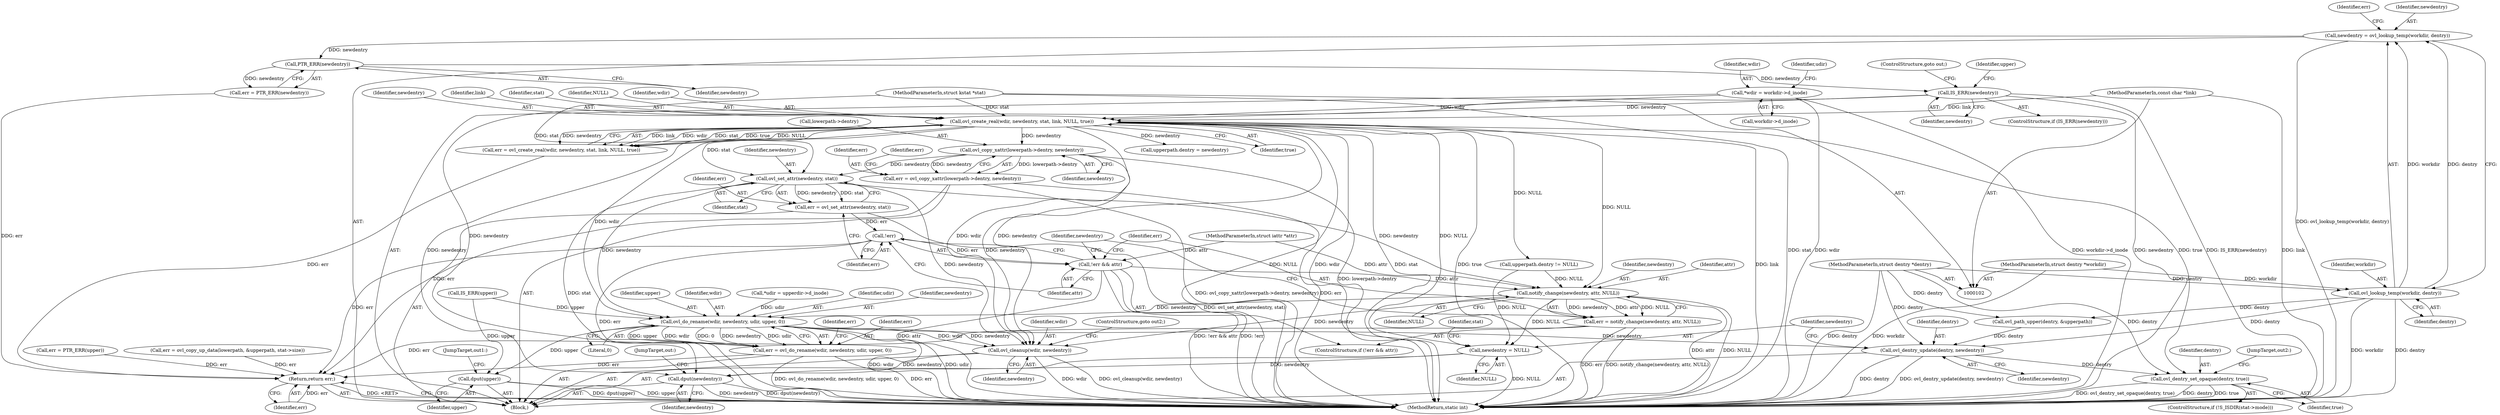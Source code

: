 digraph "0_linux_ab79efab0a0ba01a74df782eb7fa44b044dae8b5@API" {
"1000231" [label="(Call,ovl_copy_xattr(lowerpath->dentry, newdentry))"];
"1000180" [label="(Call,ovl_create_real(wdir, newdentry, stat, link, NULL, true))"];
"1000112" [label="(Call,*wdir = workdir->d_inode)"];
"1000148" [label="(Call,IS_ERR(newdentry))"];
"1000145" [label="(Call,PTR_ERR(newdentry))"];
"1000138" [label="(Call,newdentry = ovl_lookup_temp(workdir, dentry))"];
"1000140" [label="(Call,ovl_lookup_temp(workdir, dentry))"];
"1000103" [label="(MethodParameterIn,struct dentry *workdir)"];
"1000105" [label="(MethodParameterIn,struct dentry *dentry)"];
"1000107" [label="(MethodParameterIn,struct kstat *stat)"];
"1000109" [label="(MethodParameterIn,const char *link)"];
"1000229" [label="(Call,err = ovl_copy_xattr(lowerpath->dentry, newdentry))"];
"1000305" [label="(Return,return err;)"];
"1000248" [label="(Call,ovl_set_attr(newdentry, stat))"];
"1000246" [label="(Call,err = ovl_set_attr(newdentry, stat))"];
"1000253" [label="(Call,!err)"];
"1000252" [label="(Call,!err && attr)"];
"1000258" [label="(Call,notify_change(newdentry, attr, NULL))"];
"1000256" [label="(Call,err = notify_change(newdentry, attr, NULL))"];
"1000274" [label="(Call,ovl_do_rename(wdir, newdentry, udir, upper, 0))"];
"1000272" [label="(Call,err = ovl_do_rename(wdir, newdentry, udir, upper, 0))"];
"1000283" [label="(Call,ovl_dentry_update(dentry, newdentry))"];
"1000295" [label="(Call,ovl_dentry_set_opaque(dentry, true))"];
"1000299" [label="(Call,dput(upper))"];
"1000308" [label="(Call,ovl_cleanup(wdir, newdentry))"];
"1000302" [label="(Call,dput(newdentry))"];
"1000286" [label="(Call,newdentry = NULL)"];
"1000202" [label="(Call,ovl_path_upper(dentry, &upperpath))"];
"1000182" [label="(Identifier,newdentry)"];
"1000250" [label="(Identifier,stat)"];
"1000277" [label="(Identifier,udir)"];
"1000212" [label="(Call,upperpath.dentry = newdentry)"];
"1000113" [label="(Identifier,wdir)"];
"1000288" [label="(Identifier,NULL)"];
"1000112" [label="(Call,*wdir = workdir->d_inode)"];
"1000276" [label="(Identifier,newdentry)"];
"1000278" [label="(Identifier,upper)"];
"1000303" [label="(Identifier,newdentry)"];
"1000257" [label="(Identifier,err)"];
"1000152" [label="(Identifier,upper)"];
"1000308" [label="(Call,ovl_cleanup(wdir, newdentry))"];
"1000260" [label="(Identifier,attr)"];
"1000300" [label="(Identifier,upper)"];
"1000309" [label="(Identifier,wdir)"];
"1000253" [label="(Call,!err)"];
"1000165" [label="(Call,err = PTR_ERR(upper))"];
"1000105" [label="(MethodParameterIn,struct dentry *dentry)"];
"1000249" [label="(Identifier,newdentry)"];
"1000217" [label="(Call,err = ovl_copy_up_data(lowerpath, &upperpath, stat->size))"];
"1000143" [label="(Call,err = PTR_ERR(newdentry))"];
"1000114" [label="(Call,workdir->d_inode)"];
"1000108" [label="(MethodParameterIn,struct iattr *attr)"];
"1000285" [label="(Identifier,newdentry)"];
"1000170" [label="(Call,IS_ERR(upper))"];
"1000251" [label="(ControlStructure,if (!err && attr))"];
"1000311" [label="(ControlStructure,goto out2;)"];
"1000232" [label="(Call,lowerpath->dentry)"];
"1000107" [label="(MethodParameterIn,struct kstat *stat)"];
"1000305" [label="(Return,return err;)"];
"1000119" [label="(Identifier,udir)"];
"1000184" [label="(Identifier,link)"];
"1000261" [label="(Identifier,NULL)"];
"1000275" [label="(Identifier,wdir)"];
"1000299" [label="(Call,dput(upper))"];
"1000306" [label="(Identifier,err)"];
"1000266" [label="(Identifier,newdentry)"];
"1000231" [label="(Call,ovl_copy_xattr(lowerpath->dentry, newdentry))"];
"1000248" [label="(Call,ovl_set_attr(newdentry, stat))"];
"1000140" [label="(Call,ovl_lookup_temp(workdir, dentry))"];
"1000149" [label="(Identifier,newdentry)"];
"1000144" [label="(Identifier,err)"];
"1000150" [label="(ControlStructure,goto out;)"];
"1000146" [label="(Identifier,newdentry)"];
"1000310" [label="(Identifier,newdentry)"];
"1000286" [label="(Call,newdentry = NULL)"];
"1000258" [label="(Call,notify_change(newdentry, attr, NULL))"];
"1000138" [label="(Call,newdentry = ovl_lookup_temp(workdir, dentry))"];
"1000246" [label="(Call,err = ovl_set_attr(newdentry, stat))"];
"1000142" [label="(Identifier,dentry)"];
"1000207" [label="(Call,upperpath.dentry != NULL)"];
"1000147" [label="(ControlStructure,if (IS_ERR(newdentry)))"];
"1000252" [label="(Call,!err && attr)"];
"1000281" [label="(Identifier,err)"];
"1000289" [label="(ControlStructure,if (!S_ISDIR(stat->mode)))"];
"1000256" [label="(Call,err = notify_change(newdentry, attr, NULL))"];
"1000118" [label="(Call,*udir = upperdir->d_inode)"];
"1000293" [label="(Identifier,stat)"];
"1000279" [label="(Literal,0)"];
"1000287" [label="(Identifier,newdentry)"];
"1000139" [label="(Identifier,newdentry)"];
"1000296" [label="(Identifier,dentry)"];
"1000230" [label="(Identifier,err)"];
"1000183" [label="(Identifier,stat)"];
"1000295" [label="(Call,ovl_dentry_set_opaque(dentry, true))"];
"1000312" [label="(MethodReturn,static int)"];
"1000185" [label="(Identifier,NULL)"];
"1000148" [label="(Call,IS_ERR(newdentry))"];
"1000259" [label="(Identifier,newdentry)"];
"1000274" [label="(Call,ovl_do_rename(wdir, newdentry, udir, upper, 0))"];
"1000298" [label="(JumpTarget,out2:)"];
"1000284" [label="(Identifier,dentry)"];
"1000110" [label="(Block,)"];
"1000304" [label="(JumpTarget,out:)"];
"1000178" [label="(Call,err = ovl_create_real(wdir, newdentry, stat, link, NULL, true))"];
"1000273" [label="(Identifier,err)"];
"1000283" [label="(Call,ovl_dentry_update(dentry, newdentry))"];
"1000247" [label="(Identifier,err)"];
"1000255" [label="(Identifier,attr)"];
"1000235" [label="(Identifier,newdentry)"];
"1000297" [label="(Identifier,true)"];
"1000109" [label="(MethodParameterIn,const char *link)"];
"1000302" [label="(Call,dput(newdentry))"];
"1000254" [label="(Identifier,err)"];
"1000141" [label="(Identifier,workdir)"];
"1000237" [label="(Identifier,err)"];
"1000301" [label="(JumpTarget,out1:)"];
"1000272" [label="(Call,err = ovl_do_rename(wdir, newdentry, udir, upper, 0))"];
"1000145" [label="(Call,PTR_ERR(newdentry))"];
"1000180" [label="(Call,ovl_create_real(wdir, newdentry, stat, link, NULL, true))"];
"1000103" [label="(MethodParameterIn,struct dentry *workdir)"];
"1000229" [label="(Call,err = ovl_copy_xattr(lowerpath->dentry, newdentry))"];
"1000181" [label="(Identifier,wdir)"];
"1000186" [label="(Identifier,true)"];
"1000231" -> "1000229"  [label="AST: "];
"1000231" -> "1000235"  [label="CFG: "];
"1000232" -> "1000231"  [label="AST: "];
"1000235" -> "1000231"  [label="AST: "];
"1000229" -> "1000231"  [label="CFG: "];
"1000231" -> "1000312"  [label="DDG: lowerpath->dentry"];
"1000231" -> "1000229"  [label="DDG: lowerpath->dentry"];
"1000231" -> "1000229"  [label="DDG: newdentry"];
"1000180" -> "1000231"  [label="DDG: newdentry"];
"1000231" -> "1000248"  [label="DDG: newdentry"];
"1000231" -> "1000308"  [label="DDG: newdentry"];
"1000180" -> "1000178"  [label="AST: "];
"1000180" -> "1000186"  [label="CFG: "];
"1000181" -> "1000180"  [label="AST: "];
"1000182" -> "1000180"  [label="AST: "];
"1000183" -> "1000180"  [label="AST: "];
"1000184" -> "1000180"  [label="AST: "];
"1000185" -> "1000180"  [label="AST: "];
"1000186" -> "1000180"  [label="AST: "];
"1000178" -> "1000180"  [label="CFG: "];
"1000180" -> "1000312"  [label="DDG: NULL"];
"1000180" -> "1000312"  [label="DDG: wdir"];
"1000180" -> "1000312"  [label="DDG: stat"];
"1000180" -> "1000312"  [label="DDG: true"];
"1000180" -> "1000312"  [label="DDG: link"];
"1000180" -> "1000178"  [label="DDG: link"];
"1000180" -> "1000178"  [label="DDG: wdir"];
"1000180" -> "1000178"  [label="DDG: stat"];
"1000180" -> "1000178"  [label="DDG: true"];
"1000180" -> "1000178"  [label="DDG: NULL"];
"1000180" -> "1000178"  [label="DDG: newdentry"];
"1000112" -> "1000180"  [label="DDG: wdir"];
"1000148" -> "1000180"  [label="DDG: newdentry"];
"1000107" -> "1000180"  [label="DDG: stat"];
"1000109" -> "1000180"  [label="DDG: link"];
"1000180" -> "1000207"  [label="DDG: NULL"];
"1000180" -> "1000212"  [label="DDG: newdentry"];
"1000180" -> "1000248"  [label="DDG: stat"];
"1000180" -> "1000258"  [label="DDG: NULL"];
"1000180" -> "1000274"  [label="DDG: wdir"];
"1000180" -> "1000286"  [label="DDG: NULL"];
"1000180" -> "1000295"  [label="DDG: true"];
"1000180" -> "1000302"  [label="DDG: newdentry"];
"1000180" -> "1000308"  [label="DDG: wdir"];
"1000180" -> "1000308"  [label="DDG: newdentry"];
"1000112" -> "1000110"  [label="AST: "];
"1000112" -> "1000114"  [label="CFG: "];
"1000113" -> "1000112"  [label="AST: "];
"1000114" -> "1000112"  [label="AST: "];
"1000119" -> "1000112"  [label="CFG: "];
"1000112" -> "1000312"  [label="DDG: workdir->d_inode"];
"1000112" -> "1000312"  [label="DDG: wdir"];
"1000148" -> "1000147"  [label="AST: "];
"1000148" -> "1000149"  [label="CFG: "];
"1000149" -> "1000148"  [label="AST: "];
"1000150" -> "1000148"  [label="CFG: "];
"1000152" -> "1000148"  [label="CFG: "];
"1000148" -> "1000312"  [label="DDG: newdentry"];
"1000148" -> "1000312"  [label="DDG: IS_ERR(newdentry)"];
"1000145" -> "1000148"  [label="DDG: newdentry"];
"1000148" -> "1000302"  [label="DDG: newdentry"];
"1000145" -> "1000143"  [label="AST: "];
"1000145" -> "1000146"  [label="CFG: "];
"1000146" -> "1000145"  [label="AST: "];
"1000143" -> "1000145"  [label="CFG: "];
"1000145" -> "1000143"  [label="DDG: newdentry"];
"1000138" -> "1000145"  [label="DDG: newdentry"];
"1000138" -> "1000110"  [label="AST: "];
"1000138" -> "1000140"  [label="CFG: "];
"1000139" -> "1000138"  [label="AST: "];
"1000140" -> "1000138"  [label="AST: "];
"1000144" -> "1000138"  [label="CFG: "];
"1000138" -> "1000312"  [label="DDG: ovl_lookup_temp(workdir, dentry)"];
"1000140" -> "1000138"  [label="DDG: workdir"];
"1000140" -> "1000138"  [label="DDG: dentry"];
"1000140" -> "1000142"  [label="CFG: "];
"1000141" -> "1000140"  [label="AST: "];
"1000142" -> "1000140"  [label="AST: "];
"1000140" -> "1000312"  [label="DDG: dentry"];
"1000140" -> "1000312"  [label="DDG: workdir"];
"1000103" -> "1000140"  [label="DDG: workdir"];
"1000105" -> "1000140"  [label="DDG: dentry"];
"1000140" -> "1000202"  [label="DDG: dentry"];
"1000140" -> "1000283"  [label="DDG: dentry"];
"1000103" -> "1000102"  [label="AST: "];
"1000103" -> "1000312"  [label="DDG: workdir"];
"1000105" -> "1000102"  [label="AST: "];
"1000105" -> "1000312"  [label="DDG: dentry"];
"1000105" -> "1000202"  [label="DDG: dentry"];
"1000105" -> "1000283"  [label="DDG: dentry"];
"1000105" -> "1000295"  [label="DDG: dentry"];
"1000107" -> "1000102"  [label="AST: "];
"1000107" -> "1000312"  [label="DDG: stat"];
"1000107" -> "1000248"  [label="DDG: stat"];
"1000109" -> "1000102"  [label="AST: "];
"1000109" -> "1000312"  [label="DDG: link"];
"1000229" -> "1000110"  [label="AST: "];
"1000230" -> "1000229"  [label="AST: "];
"1000237" -> "1000229"  [label="CFG: "];
"1000229" -> "1000312"  [label="DDG: ovl_copy_xattr(lowerpath->dentry, newdentry)"];
"1000229" -> "1000312"  [label="DDG: err"];
"1000229" -> "1000305"  [label="DDG: err"];
"1000305" -> "1000110"  [label="AST: "];
"1000305" -> "1000306"  [label="CFG: "];
"1000306" -> "1000305"  [label="AST: "];
"1000312" -> "1000305"  [label="CFG: "];
"1000305" -> "1000312"  [label="DDG: <RET>"];
"1000306" -> "1000305"  [label="DDG: err"];
"1000178" -> "1000305"  [label="DDG: err"];
"1000253" -> "1000305"  [label="DDG: err"];
"1000165" -> "1000305"  [label="DDG: err"];
"1000143" -> "1000305"  [label="DDG: err"];
"1000217" -> "1000305"  [label="DDG: err"];
"1000272" -> "1000305"  [label="DDG: err"];
"1000256" -> "1000305"  [label="DDG: err"];
"1000248" -> "1000246"  [label="AST: "];
"1000248" -> "1000250"  [label="CFG: "];
"1000249" -> "1000248"  [label="AST: "];
"1000250" -> "1000248"  [label="AST: "];
"1000246" -> "1000248"  [label="CFG: "];
"1000248" -> "1000312"  [label="DDG: stat"];
"1000248" -> "1000246"  [label="DDG: newdentry"];
"1000248" -> "1000246"  [label="DDG: stat"];
"1000248" -> "1000258"  [label="DDG: newdentry"];
"1000248" -> "1000274"  [label="DDG: newdentry"];
"1000248" -> "1000308"  [label="DDG: newdentry"];
"1000246" -> "1000110"  [label="AST: "];
"1000247" -> "1000246"  [label="AST: "];
"1000254" -> "1000246"  [label="CFG: "];
"1000246" -> "1000312"  [label="DDG: ovl_set_attr(newdentry, stat)"];
"1000246" -> "1000253"  [label="DDG: err"];
"1000253" -> "1000252"  [label="AST: "];
"1000253" -> "1000254"  [label="CFG: "];
"1000254" -> "1000253"  [label="AST: "];
"1000255" -> "1000253"  [label="CFG: "];
"1000252" -> "1000253"  [label="CFG: "];
"1000253" -> "1000312"  [label="DDG: err"];
"1000253" -> "1000252"  [label="DDG: err"];
"1000252" -> "1000251"  [label="AST: "];
"1000252" -> "1000255"  [label="CFG: "];
"1000255" -> "1000252"  [label="AST: "];
"1000257" -> "1000252"  [label="CFG: "];
"1000266" -> "1000252"  [label="CFG: "];
"1000252" -> "1000312"  [label="DDG: !err"];
"1000252" -> "1000312"  [label="DDG: attr"];
"1000252" -> "1000312"  [label="DDG: !err && attr"];
"1000108" -> "1000252"  [label="DDG: attr"];
"1000252" -> "1000258"  [label="DDG: attr"];
"1000258" -> "1000256"  [label="AST: "];
"1000258" -> "1000261"  [label="CFG: "];
"1000259" -> "1000258"  [label="AST: "];
"1000260" -> "1000258"  [label="AST: "];
"1000261" -> "1000258"  [label="AST: "];
"1000256" -> "1000258"  [label="CFG: "];
"1000258" -> "1000312"  [label="DDG: attr"];
"1000258" -> "1000312"  [label="DDG: NULL"];
"1000258" -> "1000256"  [label="DDG: newdentry"];
"1000258" -> "1000256"  [label="DDG: attr"];
"1000258" -> "1000256"  [label="DDG: NULL"];
"1000108" -> "1000258"  [label="DDG: attr"];
"1000207" -> "1000258"  [label="DDG: NULL"];
"1000258" -> "1000274"  [label="DDG: newdentry"];
"1000258" -> "1000286"  [label="DDG: NULL"];
"1000258" -> "1000308"  [label="DDG: newdentry"];
"1000256" -> "1000251"  [label="AST: "];
"1000257" -> "1000256"  [label="AST: "];
"1000266" -> "1000256"  [label="CFG: "];
"1000256" -> "1000312"  [label="DDG: notify_change(newdentry, attr, NULL)"];
"1000256" -> "1000312"  [label="DDG: err"];
"1000274" -> "1000272"  [label="AST: "];
"1000274" -> "1000279"  [label="CFG: "];
"1000275" -> "1000274"  [label="AST: "];
"1000276" -> "1000274"  [label="AST: "];
"1000277" -> "1000274"  [label="AST: "];
"1000278" -> "1000274"  [label="AST: "];
"1000279" -> "1000274"  [label="AST: "];
"1000272" -> "1000274"  [label="CFG: "];
"1000274" -> "1000312"  [label="DDG: wdir"];
"1000274" -> "1000312"  [label="DDG: udir"];
"1000274" -> "1000272"  [label="DDG: upper"];
"1000274" -> "1000272"  [label="DDG: wdir"];
"1000274" -> "1000272"  [label="DDG: 0"];
"1000274" -> "1000272"  [label="DDG: newdentry"];
"1000274" -> "1000272"  [label="DDG: udir"];
"1000118" -> "1000274"  [label="DDG: udir"];
"1000170" -> "1000274"  [label="DDG: upper"];
"1000274" -> "1000283"  [label="DDG: newdentry"];
"1000274" -> "1000299"  [label="DDG: upper"];
"1000274" -> "1000308"  [label="DDG: wdir"];
"1000274" -> "1000308"  [label="DDG: newdentry"];
"1000272" -> "1000110"  [label="AST: "];
"1000273" -> "1000272"  [label="AST: "];
"1000281" -> "1000272"  [label="CFG: "];
"1000272" -> "1000312"  [label="DDG: ovl_do_rename(wdir, newdentry, udir, upper, 0)"];
"1000272" -> "1000312"  [label="DDG: err"];
"1000283" -> "1000110"  [label="AST: "];
"1000283" -> "1000285"  [label="CFG: "];
"1000284" -> "1000283"  [label="AST: "];
"1000285" -> "1000283"  [label="AST: "];
"1000287" -> "1000283"  [label="CFG: "];
"1000283" -> "1000312"  [label="DDG: dentry"];
"1000283" -> "1000312"  [label="DDG: ovl_dentry_update(dentry, newdentry)"];
"1000202" -> "1000283"  [label="DDG: dentry"];
"1000283" -> "1000295"  [label="DDG: dentry"];
"1000295" -> "1000289"  [label="AST: "];
"1000295" -> "1000297"  [label="CFG: "];
"1000296" -> "1000295"  [label="AST: "];
"1000297" -> "1000295"  [label="AST: "];
"1000298" -> "1000295"  [label="CFG: "];
"1000295" -> "1000312"  [label="DDG: dentry"];
"1000295" -> "1000312"  [label="DDG: true"];
"1000295" -> "1000312"  [label="DDG: ovl_dentry_set_opaque(dentry, true)"];
"1000299" -> "1000110"  [label="AST: "];
"1000299" -> "1000300"  [label="CFG: "];
"1000300" -> "1000299"  [label="AST: "];
"1000301" -> "1000299"  [label="CFG: "];
"1000299" -> "1000312"  [label="DDG: dput(upper)"];
"1000299" -> "1000312"  [label="DDG: upper"];
"1000170" -> "1000299"  [label="DDG: upper"];
"1000308" -> "1000110"  [label="AST: "];
"1000308" -> "1000310"  [label="CFG: "];
"1000309" -> "1000308"  [label="AST: "];
"1000310" -> "1000308"  [label="AST: "];
"1000311" -> "1000308"  [label="CFG: "];
"1000308" -> "1000312"  [label="DDG: wdir"];
"1000308" -> "1000312"  [label="DDG: ovl_cleanup(wdir, newdentry)"];
"1000308" -> "1000302"  [label="DDG: newdentry"];
"1000302" -> "1000110"  [label="AST: "];
"1000302" -> "1000303"  [label="CFG: "];
"1000303" -> "1000302"  [label="AST: "];
"1000304" -> "1000302"  [label="CFG: "];
"1000302" -> "1000312"  [label="DDG: newdentry"];
"1000302" -> "1000312"  [label="DDG: dput(newdentry)"];
"1000286" -> "1000302"  [label="DDG: newdentry"];
"1000286" -> "1000110"  [label="AST: "];
"1000286" -> "1000288"  [label="CFG: "];
"1000287" -> "1000286"  [label="AST: "];
"1000288" -> "1000286"  [label="AST: "];
"1000293" -> "1000286"  [label="CFG: "];
"1000286" -> "1000312"  [label="DDG: NULL"];
"1000207" -> "1000286"  [label="DDG: NULL"];
}
